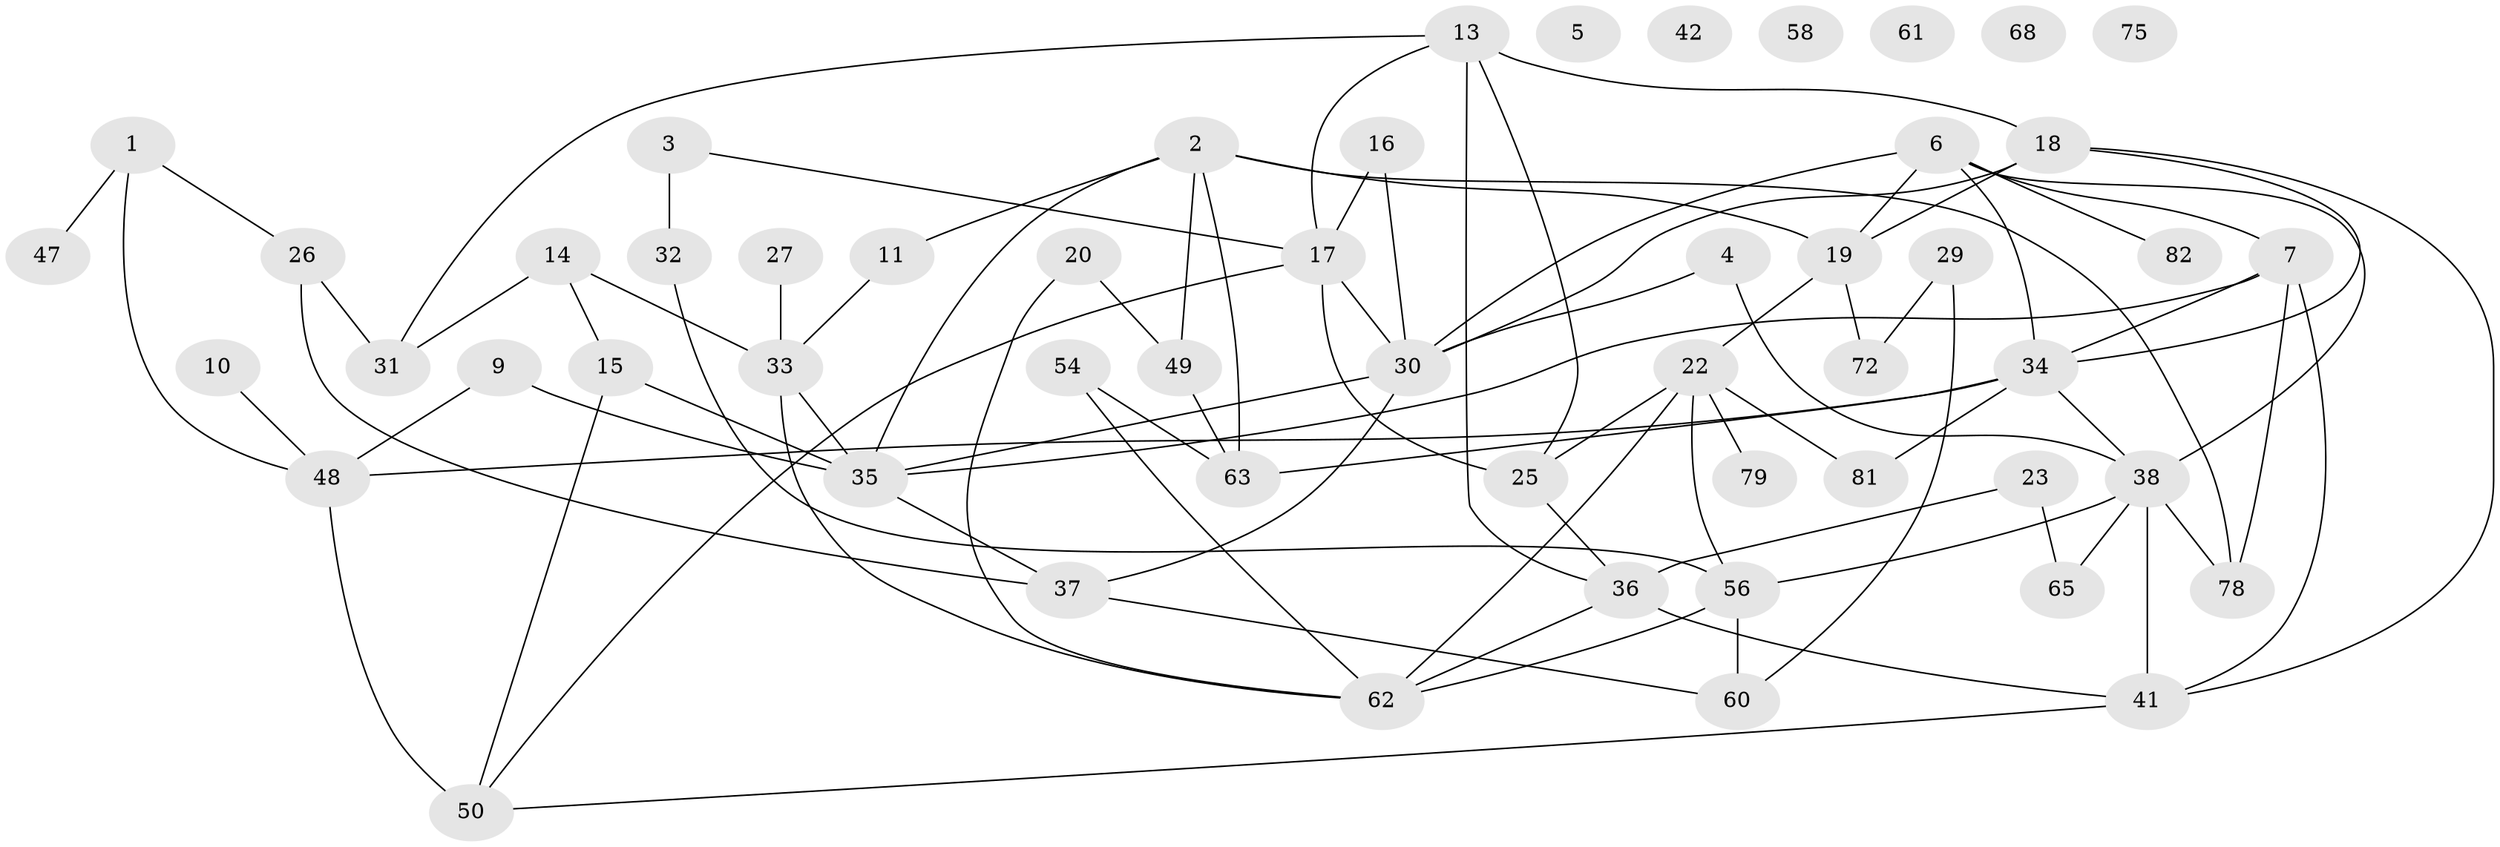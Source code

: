 // original degree distribution, {3: 0.25609756097560976, 5: 0.10975609756097561, 2: 0.23170731707317074, 0: 0.07317073170731707, 1: 0.0975609756097561, 4: 0.18292682926829268, 6: 0.04878048780487805}
// Generated by graph-tools (version 1.1) at 2025/41/03/06/25 10:41:20]
// undirected, 54 vertices, 87 edges
graph export_dot {
graph [start="1"]
  node [color=gray90,style=filled];
  1 [super="+53"];
  2 [super="+8"];
  3;
  4;
  5;
  6 [super="+21"];
  7 [super="+24"];
  9;
  10;
  11 [super="+12"];
  13 [super="+57"];
  14 [super="+74"];
  15 [super="+71"];
  16;
  17 [super="+43"];
  18;
  19 [super="+51"];
  20;
  22 [super="+69"];
  23;
  25 [super="+44"];
  26 [super="+28"];
  27;
  29 [super="+39"];
  30 [super="+66"];
  31 [super="+46"];
  32 [super="+40"];
  33 [super="+52"];
  34 [super="+45"];
  35 [super="+70"];
  36 [super="+73"];
  37;
  38 [super="+59"];
  41 [super="+76"];
  42;
  47;
  48 [super="+77"];
  49 [super="+55"];
  50;
  54;
  56 [super="+64"];
  58;
  60;
  61;
  62 [super="+80"];
  63 [super="+67"];
  65;
  68;
  72;
  75;
  78;
  79;
  81;
  82;
  1 -- 26;
  1 -- 47;
  1 -- 48;
  2 -- 35;
  2 -- 63;
  2 -- 19;
  2 -- 11;
  2 -- 78;
  2 -- 49;
  3 -- 17;
  3 -- 32 [weight=2];
  4 -- 30;
  4 -- 38;
  6 -- 30;
  6 -- 7;
  6 -- 82;
  6 -- 19;
  6 -- 34;
  6 -- 38;
  7 -- 35;
  7 -- 41;
  7 -- 78;
  7 -- 34;
  9 -- 35;
  9 -- 48;
  10 -- 48;
  11 -- 33;
  13 -- 18;
  13 -- 36;
  13 -- 17;
  13 -- 31;
  13 -- 25;
  14 -- 31;
  14 -- 15;
  14 -- 33;
  15 -- 35;
  15 -- 50;
  16 -- 30;
  16 -- 17;
  17 -- 25;
  17 -- 30;
  17 -- 50;
  18 -- 19;
  18 -- 30 [weight=2];
  18 -- 34;
  18 -- 41;
  19 -- 22;
  19 -- 72;
  20 -- 49;
  20 -- 62;
  22 -- 81;
  22 -- 62;
  22 -- 79;
  22 -- 56;
  22 -- 25;
  23 -- 36;
  23 -- 65;
  25 -- 36;
  26 -- 37;
  26 -- 31;
  27 -- 33;
  29 -- 72;
  29 -- 60;
  30 -- 35;
  30 -- 37;
  32 -- 56;
  33 -- 35;
  33 -- 62;
  34 -- 38;
  34 -- 81;
  34 -- 63;
  34 -- 48;
  35 -- 37;
  36 -- 41;
  36 -- 62;
  37 -- 60;
  38 -- 41;
  38 -- 65 [weight=2];
  38 -- 78;
  38 -- 56;
  41 -- 50;
  48 -- 50;
  49 -- 63 [weight=2];
  54 -- 62;
  54 -- 63;
  56 -- 62;
  56 -- 60;
}
